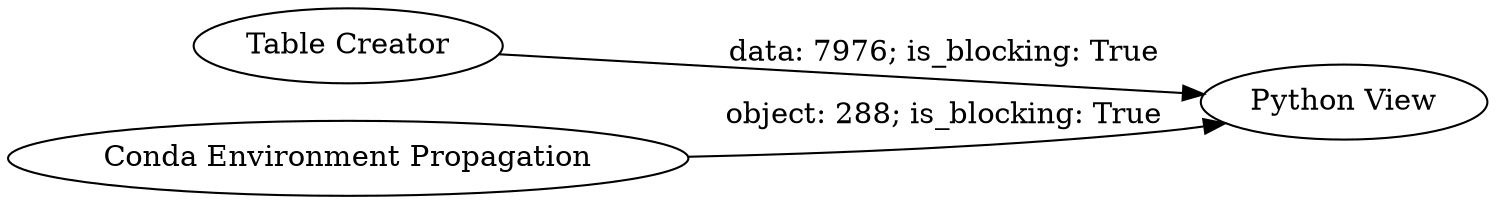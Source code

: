 digraph {
	"5445263292664220060_2" [label="Table Creator"]
	"5445263292664220060_1" [label="Python View"]
	"5445263292664220060_3" [label="Conda Environment Propagation"]
	"5445263292664220060_2" -> "5445263292664220060_1" [label="data: 7976; is_blocking: True"]
	"5445263292664220060_3" -> "5445263292664220060_1" [label="object: 288; is_blocking: True"]
	rankdir=LR
}
